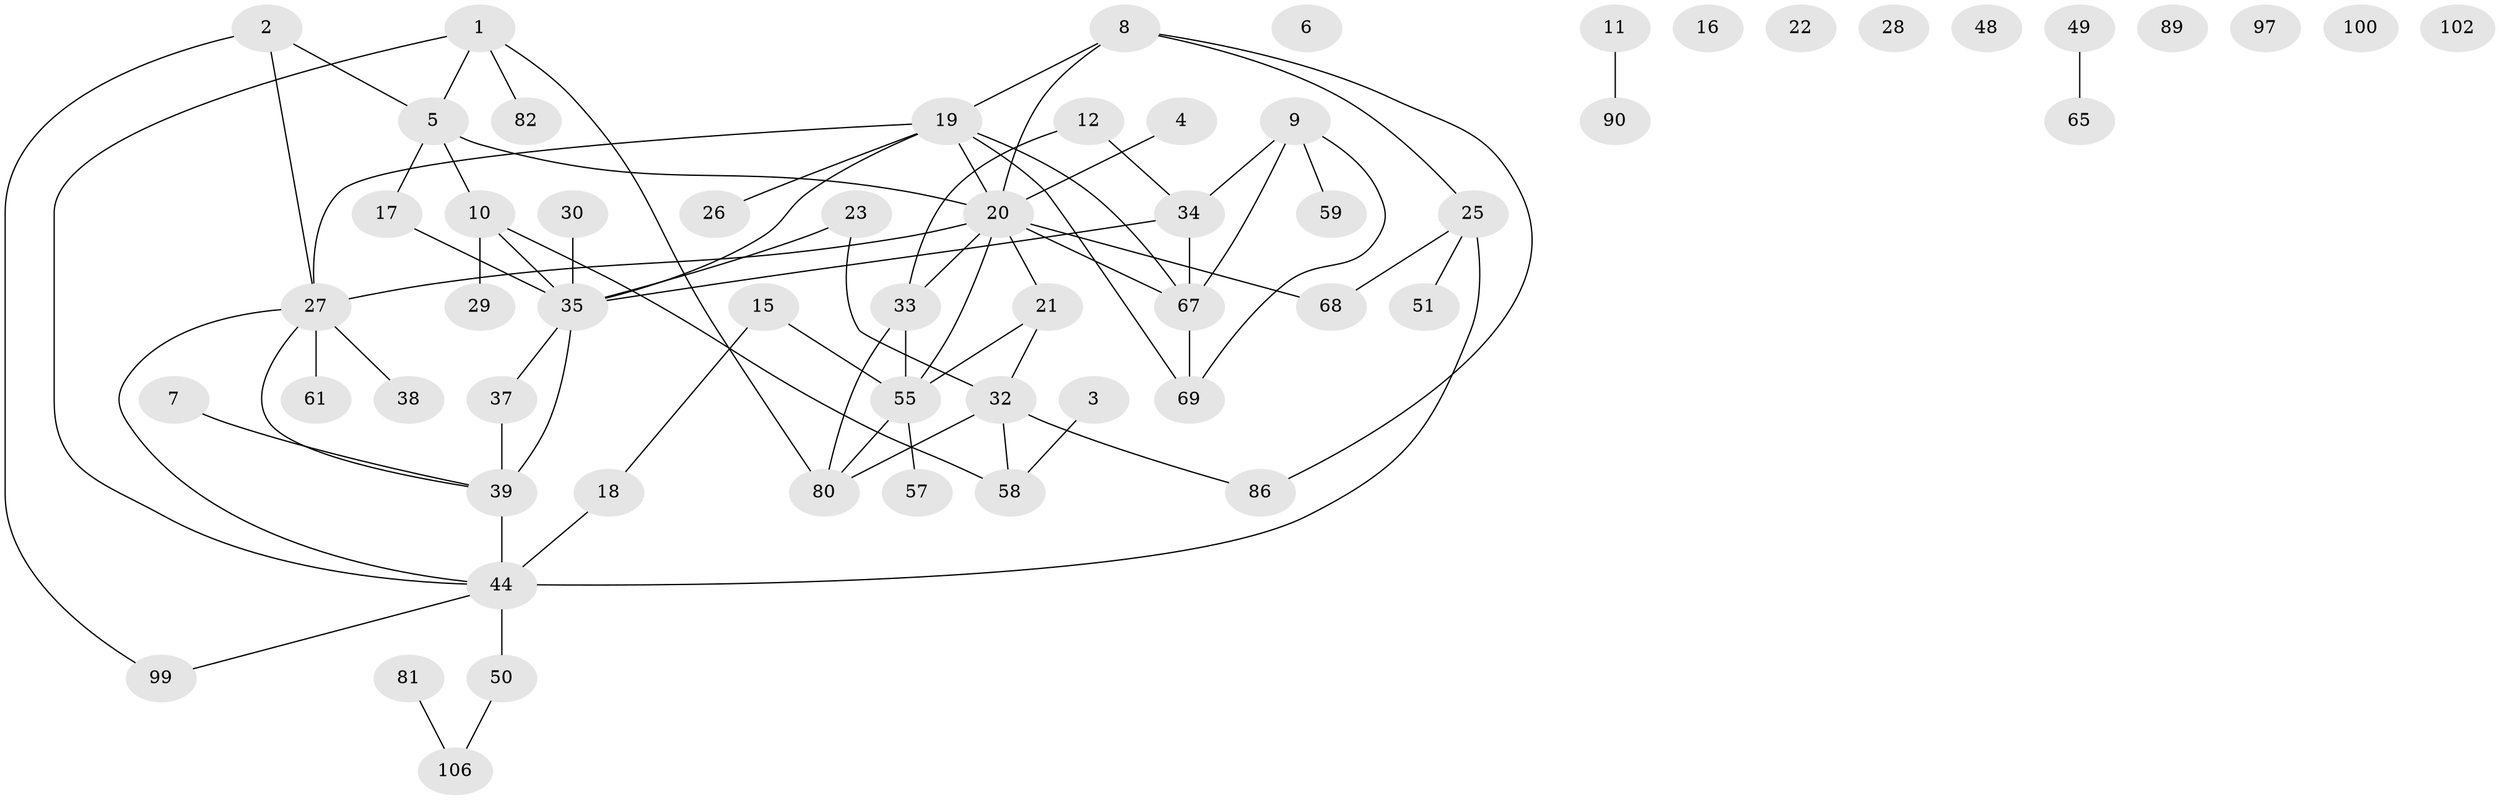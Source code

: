 // original degree distribution, {2: 0.2713178294573643, 1: 0.24031007751937986, 0: 0.06976744186046512, 3: 0.26356589147286824, 4: 0.07751937984496124, 5: 0.05426356589147287, 8: 0.007751937984496124, 6: 0.015503875968992248}
// Generated by graph-tools (version 1.1) at 2025/16/03/04/25 18:16:46]
// undirected, 59 vertices, 74 edges
graph export_dot {
graph [start="1"]
  node [color=gray90,style=filled];
  1 [super="+41"];
  2 [super="+84"];
  3 [super="+14+13"];
  4;
  5 [super="+45"];
  6;
  7 [super="+95"];
  8 [super="+73+47"];
  9 [super="+107"];
  10 [super="+40+24"];
  11 [super="+121"];
  12;
  15 [super="+87"];
  16;
  17 [super="+46"];
  18 [super="+64"];
  19 [super="+103+94"];
  20 [super="+75+127+36"];
  21 [super="+31+101"];
  22;
  23 [super="+66"];
  25 [super="+54"];
  26;
  27 [super="+126+70+83"];
  28;
  29 [super="+122+42"];
  30;
  32 [super="+43+60"];
  33 [super="+62+78"];
  34 [super="+74"];
  35 [super="+108+52"];
  37;
  38;
  39 [super="+53+104"];
  44 [super="+117+120+116"];
  48;
  49;
  50;
  51;
  55 [super="+118+109+123"];
  57;
  58;
  59;
  61;
  65 [super="+72"];
  67 [super="+119"];
  68;
  69 [super="+88+71+76"];
  80 [super="+115+105"];
  81;
  82;
  86 [super="+91"];
  89;
  90;
  97;
  99;
  100;
  102;
  106 [super="+112"];
  1 -- 80;
  1 -- 82;
  1 -- 44;
  1 -- 5;
  2 -- 5;
  2 -- 99;
  2 -- 27;
  3 -- 58;
  4 -- 20;
  5 -- 17;
  5 -- 10;
  5 -- 20;
  7 -- 39;
  8 -- 86;
  8 -- 19;
  8 -- 25;
  8 -- 20;
  9 -- 34;
  9 -- 67;
  9 -- 59;
  9 -- 69;
  10 -- 35;
  10 -- 29;
  10 -- 58;
  11 -- 90;
  12 -- 34;
  12 -- 33;
  15 -- 55;
  15 -- 18;
  17 -- 35;
  18 -- 44;
  19 -- 67;
  19 -- 35;
  19 -- 26;
  19 -- 20;
  19 -- 27;
  19 -- 69;
  20 -- 27;
  20 -- 33;
  20 -- 67;
  20 -- 68;
  20 -- 21 [weight=3];
  20 -- 55;
  21 -- 55;
  21 -- 32;
  23 -- 35;
  23 -- 32;
  25 -- 51;
  25 -- 68;
  25 -- 44 [weight=2];
  27 -- 61;
  27 -- 39;
  27 -- 44;
  27 -- 38;
  30 -- 35;
  32 -- 86;
  32 -- 58;
  32 -- 80;
  33 -- 55 [weight=2];
  33 -- 80;
  34 -- 67;
  34 -- 35;
  35 -- 37;
  35 -- 39 [weight=2];
  37 -- 39;
  39 -- 44;
  44 -- 99;
  44 -- 50;
  49 -- 65;
  50 -- 106;
  55 -- 57;
  55 -- 80;
  67 -- 69;
  81 -- 106;
}
